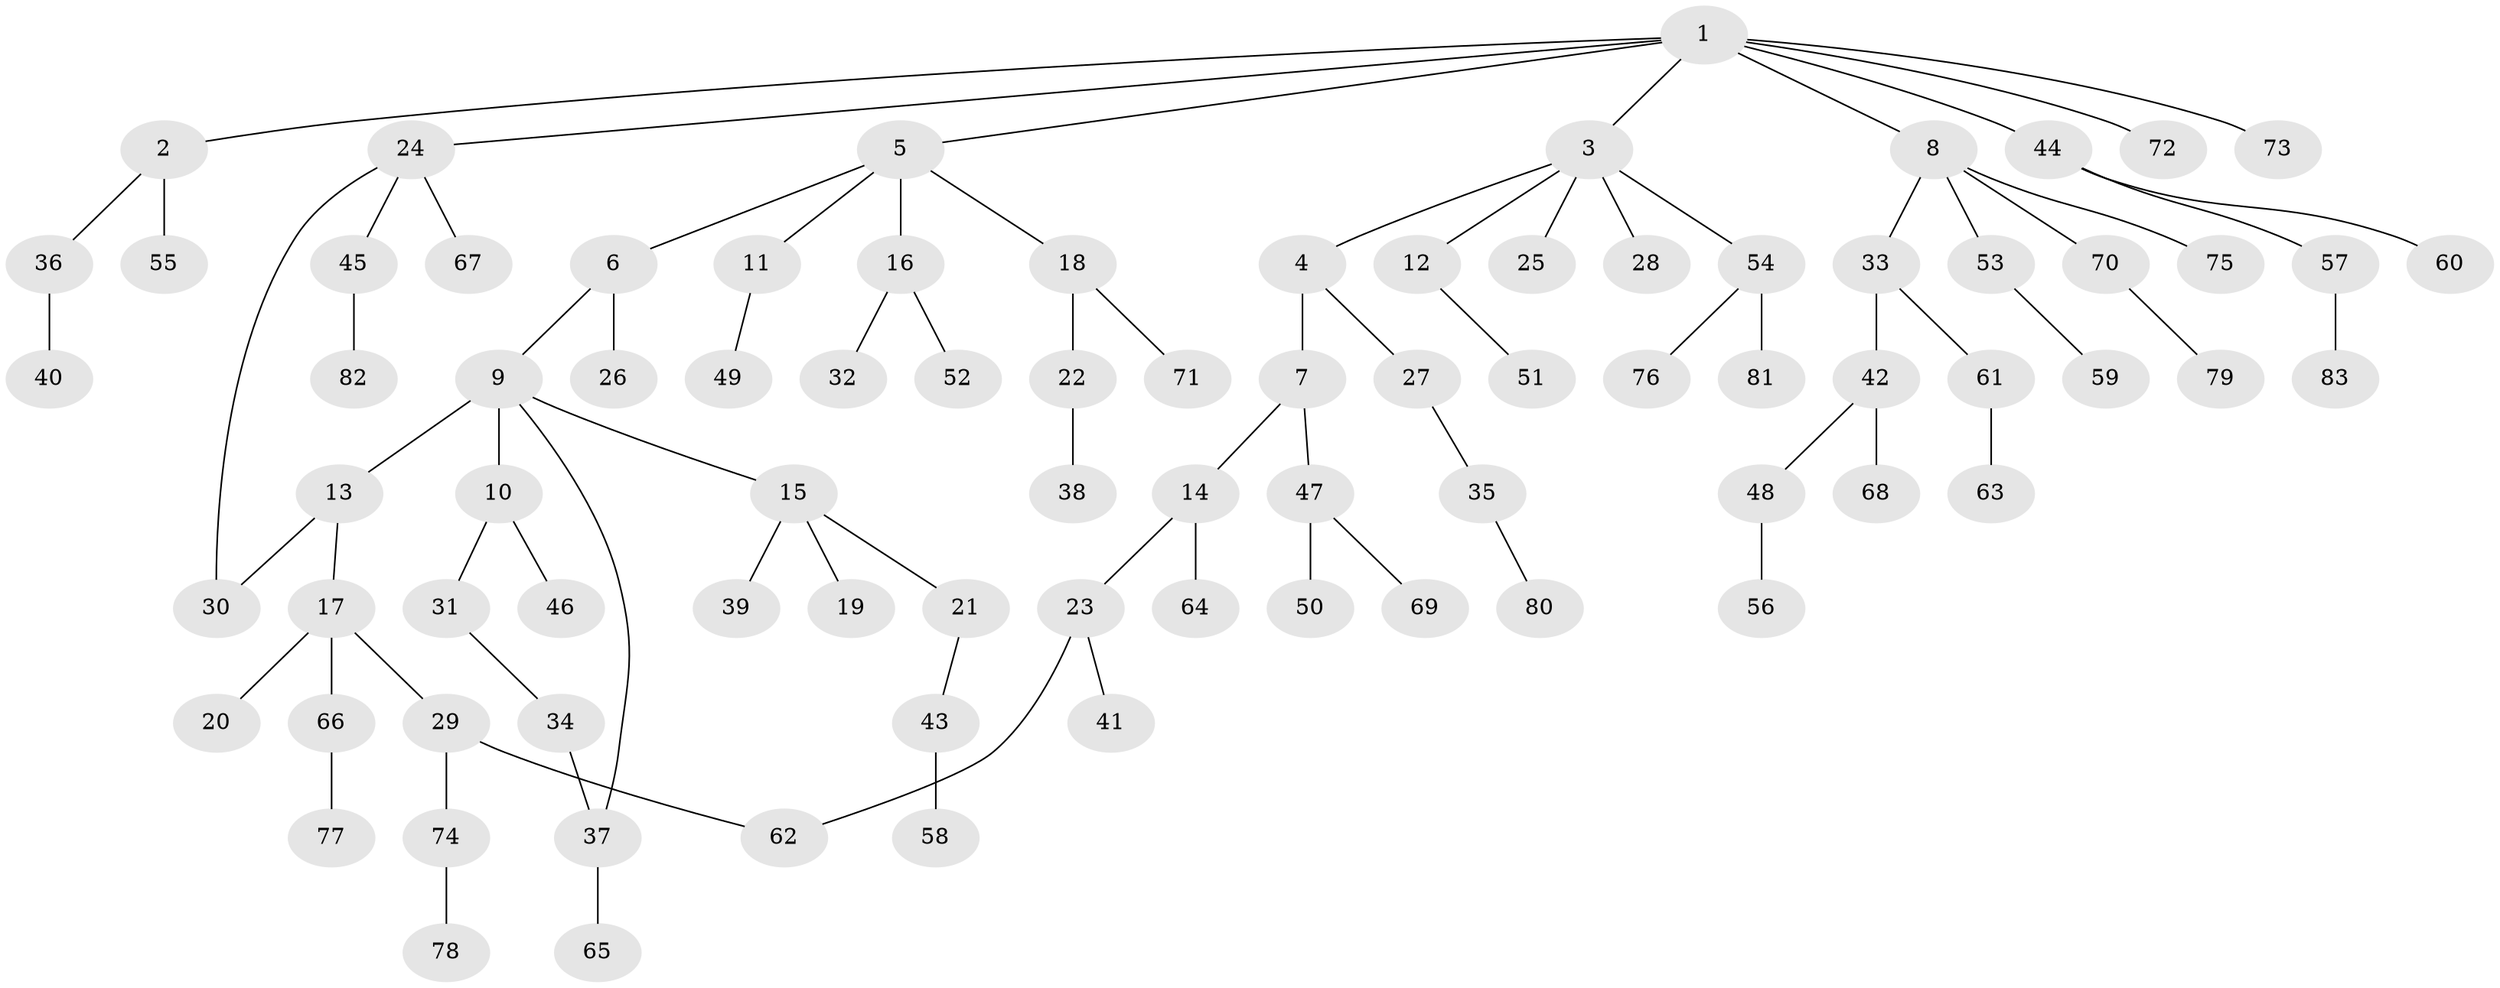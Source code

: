 // coarse degree distribution, {10: 0.02040816326530612, 6: 0.02040816326530612, 7: 0.02040816326530612, 3: 0.14285714285714285, 5: 0.02040816326530612, 1: 0.5510204081632653, 4: 0.02040816326530612, 2: 0.20408163265306123}
// Generated by graph-tools (version 1.1) at 2025/17/03/04/25 18:17:00]
// undirected, 83 vertices, 85 edges
graph export_dot {
graph [start="1"]
  node [color=gray90,style=filled];
  1;
  2;
  3;
  4;
  5;
  6;
  7;
  8;
  9;
  10;
  11;
  12;
  13;
  14;
  15;
  16;
  17;
  18;
  19;
  20;
  21;
  22;
  23;
  24;
  25;
  26;
  27;
  28;
  29;
  30;
  31;
  32;
  33;
  34;
  35;
  36;
  37;
  38;
  39;
  40;
  41;
  42;
  43;
  44;
  45;
  46;
  47;
  48;
  49;
  50;
  51;
  52;
  53;
  54;
  55;
  56;
  57;
  58;
  59;
  60;
  61;
  62;
  63;
  64;
  65;
  66;
  67;
  68;
  69;
  70;
  71;
  72;
  73;
  74;
  75;
  76;
  77;
  78;
  79;
  80;
  81;
  82;
  83;
  1 -- 2;
  1 -- 3;
  1 -- 5;
  1 -- 8;
  1 -- 24;
  1 -- 44;
  1 -- 72;
  1 -- 73;
  2 -- 36;
  2 -- 55;
  3 -- 4;
  3 -- 12;
  3 -- 25;
  3 -- 28;
  3 -- 54;
  4 -- 7;
  4 -- 27;
  5 -- 6;
  5 -- 11;
  5 -- 16;
  5 -- 18;
  6 -- 9;
  6 -- 26;
  7 -- 14;
  7 -- 47;
  8 -- 33;
  8 -- 53;
  8 -- 70;
  8 -- 75;
  9 -- 10;
  9 -- 13;
  9 -- 15;
  9 -- 37;
  10 -- 31;
  10 -- 46;
  11 -- 49;
  12 -- 51;
  13 -- 17;
  13 -- 30;
  14 -- 23;
  14 -- 64;
  15 -- 19;
  15 -- 21;
  15 -- 39;
  16 -- 32;
  16 -- 52;
  17 -- 20;
  17 -- 29;
  17 -- 66;
  18 -- 22;
  18 -- 71;
  21 -- 43;
  22 -- 38;
  23 -- 41;
  23 -- 62;
  24 -- 30;
  24 -- 45;
  24 -- 67;
  27 -- 35;
  29 -- 62;
  29 -- 74;
  31 -- 34;
  33 -- 42;
  33 -- 61;
  34 -- 37;
  35 -- 80;
  36 -- 40;
  37 -- 65;
  42 -- 48;
  42 -- 68;
  43 -- 58;
  44 -- 57;
  44 -- 60;
  45 -- 82;
  47 -- 50;
  47 -- 69;
  48 -- 56;
  53 -- 59;
  54 -- 76;
  54 -- 81;
  57 -- 83;
  61 -- 63;
  66 -- 77;
  70 -- 79;
  74 -- 78;
}
